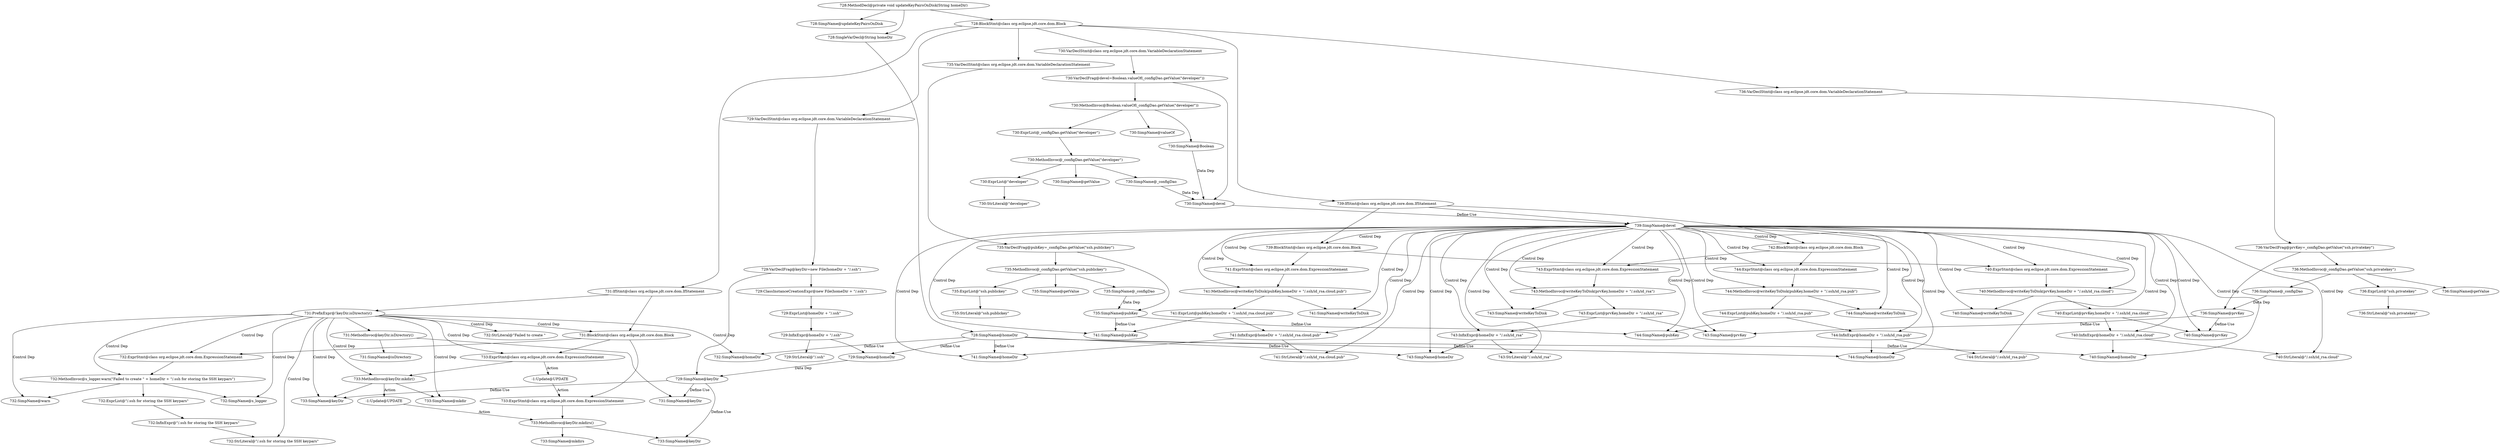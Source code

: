 digraph "ConfigurationServerImpl.updateKeyPairsOnDisk#?,String" {
0 [label="728:SimpName@updateKeyPairsOnDisk" shape=ellipse]
1 [label="728:SimpName@homeDir" shape=ellipse]
2 [label="728:SingleVarDecl@String homeDir" shape=ellipse]
3 [label="729:SimpName@keyDir" shape=ellipse]
4 [label="729:SimpName@homeDir" shape=ellipse]
5 [label="729:StrLiteral@\"/.ssh\"" shape=ellipse]
6 [label="729:InfixExpr@homeDir + \"/.ssh\"" shape=ellipse]
7 [label="729:ExprList@homeDir + \"/.ssh\"" shape=ellipse]
8 [label="729:ClassInstanceCreationExpr@new File(homeDir + \"/.ssh\")" shape=ellipse]
9 [label="729:VarDeclFrag@keyDir=new File(homeDir + \"/.ssh\")" shape=ellipse]
10 [label="729:VarDeclStmt@class org.eclipse.jdt.core.dom.VariableDeclarationStatement" shape=ellipse]
11 [label="730:SimpName@devel" shape=ellipse]
12 [label="730:SimpName@Boolean" shape=ellipse]
13 [label="730:SimpName@valueOf" shape=ellipse]
14 [label="730:SimpName@_configDao" shape=ellipse]
15 [label="730:SimpName@getValue" shape=ellipse]
16 [label="730:StrLiteral@\"developer\"" shape=ellipse]
17 [label="730:ExprList@\"developer\"" shape=ellipse]
18 [label="730:MethodInvoc@_configDao.getValue(\"developer\")" shape=ellipse]
19 [label="730:ExprList@_configDao.getValue(\"developer\")" shape=ellipse]
20 [label="730:MethodInvoc@Boolean.valueOf(_configDao.getValue(\"developer\"))" shape=ellipse]
21 [label="730:VarDeclFrag@devel=Boolean.valueOf(_configDao.getValue(\"developer\"))" shape=ellipse]
22 [label="730:VarDeclStmt@class org.eclipse.jdt.core.dom.VariableDeclarationStatement" shape=ellipse]
23 [label="731:SimpName@keyDir" shape=ellipse]
24 [label="731:SimpName@isDirectory" shape=ellipse]
25 [label="731:MethodInvoc@keyDir.isDirectory()" shape=ellipse]
26 [label="731:PrefixExpr@!keyDir.isDirectory()" shape=ellipse]
27 [label="732:SimpName@s_logger" shape=ellipse]
28 [label="732:SimpName@warn" shape=ellipse]
29 [label="732:StrLiteral@\"Failed to create \"" shape=ellipse]
30 [label="732:SimpName@homeDir" shape=ellipse]
31 [label="732:StrLiteral@\"/.ssh for storing the SSH keypars\"" shape=ellipse]
32 [label="732:InfixExpr@\"/.ssh for storing the SSH keypars\"" shape=ellipse]
33 [label="732:ExprList@\"/.ssh for storing the SSH keypars\"" shape=ellipse]
34 [label="732:MethodInvoc@s_logger.warn(\"Failed to create \" + homeDir + \"/.ssh for storing the SSH keypars\")" shape=ellipse]
35 [label="732:ExprStmt@class org.eclipse.jdt.core.dom.ExpressionStatement" shape=ellipse]
36 [label="733:SimpName@keyDir" shape=ellipse]
37 [label="733:SimpName@mkdir" shape=ellipse]
38 [label="733:MethodInvoc@keyDir.mkdir()" shape=ellipse]
39 [label="733:ExprStmt@class org.eclipse.jdt.core.dom.ExpressionStatement" shape=ellipse]
40 [label="731:BlockStmt@class org.eclipse.jdt.core.dom.Block" shape=ellipse]
41 [label="731:IfStmt@class org.eclipse.jdt.core.dom.IfStatement" shape=ellipse]
42 [label="735:SimpName@pubKey" shape=ellipse]
43 [label="735:SimpName@_configDao" shape=ellipse]
44 [label="735:SimpName@getValue" shape=ellipse]
45 [label="735:StrLiteral@\"ssh.publickey\"" shape=ellipse]
46 [label="735:ExprList@\"ssh.publickey\"" shape=ellipse]
47 [label="735:MethodInvoc@_configDao.getValue(\"ssh.publickey\")" shape=ellipse]
48 [label="735:VarDeclFrag@pubKey=_configDao.getValue(\"ssh.publickey\")" shape=ellipse]
49 [label="735:VarDeclStmt@class org.eclipse.jdt.core.dom.VariableDeclarationStatement" shape=ellipse]
50 [label="736:SimpName@prvKey" shape=ellipse]
51 [label="736:SimpName@_configDao" shape=ellipse]
52 [label="736:SimpName@getValue" shape=ellipse]
53 [label="736:StrLiteral@\"ssh.privatekey\"" shape=ellipse]
54 [label="736:ExprList@\"ssh.privatekey\"" shape=ellipse]
55 [label="736:MethodInvoc@_configDao.getValue(\"ssh.privatekey\")" shape=ellipse]
56 [label="736:VarDeclFrag@prvKey=_configDao.getValue(\"ssh.privatekey\")" shape=ellipse]
57 [label="736:VarDeclStmt@class org.eclipse.jdt.core.dom.VariableDeclarationStatement" shape=ellipse]
58 [label="739:SimpName@devel" shape=ellipse]
59 [label="740:SimpName@writeKeyToDisk" shape=ellipse]
60 [label="740:SimpName@prvKey" shape=ellipse]
61 [label="740:SimpName@homeDir" shape=ellipse]
62 [label="740:StrLiteral@\"/.ssh/id_rsa.cloud\"" shape=ellipse]
63 [label="740:InfixExpr@homeDir + \"/.ssh/id_rsa.cloud\"" shape=ellipse]
64 [label="740:ExprList@prvKey,homeDir + \"/.ssh/id_rsa.cloud\"" shape=ellipse]
65 [label="740:MethodInvoc@writeKeyToDisk(prvKey,homeDir + \"/.ssh/id_rsa.cloud\")" shape=ellipse]
66 [label="740:ExprStmt@class org.eclipse.jdt.core.dom.ExpressionStatement" shape=ellipse]
67 [label="741:SimpName@writeKeyToDisk" shape=ellipse]
68 [label="741:SimpName@pubKey" shape=ellipse]
69 [label="741:SimpName@homeDir" shape=ellipse]
70 [label="741:StrLiteral@\"/.ssh/id_rsa.cloud.pub\"" shape=ellipse]
71 [label="741:InfixExpr@homeDir + \"/.ssh/id_rsa.cloud.pub\"" shape=ellipse]
72 [label="741:ExprList@pubKey,homeDir + \"/.ssh/id_rsa.cloud.pub\"" shape=ellipse]
73 [label="741:MethodInvoc@writeKeyToDisk(pubKey,homeDir + \"/.ssh/id_rsa.cloud.pub\")" shape=ellipse]
74 [label="741:ExprStmt@class org.eclipse.jdt.core.dom.ExpressionStatement" shape=ellipse]
75 [label="739:BlockStmt@class org.eclipse.jdt.core.dom.Block" shape=ellipse]
76 [label="743:SimpName@writeKeyToDisk" shape=ellipse]
77 [label="743:SimpName@prvKey" shape=ellipse]
78 [label="743:SimpName@homeDir" shape=ellipse]
79 [label="743:StrLiteral@\"/.ssh/id_rsa\"" shape=ellipse]
80 [label="743:InfixExpr@homeDir + \"/.ssh/id_rsa\"" shape=ellipse]
81 [label="743:ExprList@prvKey,homeDir + \"/.ssh/id_rsa\"" shape=ellipse]
82 [label="743:MethodInvoc@writeKeyToDisk(prvKey,homeDir + \"/.ssh/id_rsa\")" shape=ellipse]
83 [label="743:ExprStmt@class org.eclipse.jdt.core.dom.ExpressionStatement" shape=ellipse]
84 [label="744:SimpName@writeKeyToDisk" shape=ellipse]
85 [label="744:SimpName@pubKey" shape=ellipse]
86 [label="744:SimpName@homeDir" shape=ellipse]
87 [label="744:StrLiteral@\"/.ssh/id_rsa.pub\"" shape=ellipse]
88 [label="744:InfixExpr@homeDir + \"/.ssh/id_rsa.pub\"" shape=ellipse]
89 [label="744:ExprList@pubKey,homeDir + \"/.ssh/id_rsa.pub\"" shape=ellipse]
90 [label="744:MethodInvoc@writeKeyToDisk(pubKey,homeDir + \"/.ssh/id_rsa.pub\")" shape=ellipse]
91 [label="744:ExprStmt@class org.eclipse.jdt.core.dom.ExpressionStatement" shape=ellipse]
92 [label="742:BlockStmt@class org.eclipse.jdt.core.dom.Block" shape=ellipse]
93 [label="739:IfStmt@class org.eclipse.jdt.core.dom.IfStatement" shape=ellipse]
94 [label="728:BlockStmt@class org.eclipse.jdt.core.dom.Block" shape=ellipse]
95 [label="728:MethodDecl@private void updateKeyPairsOnDisk(String homeDir)" shape=ellipse]
96 [label="733:ExprStmt@class org.eclipse.jdt.core.dom.ExpressionStatement" shape=ellipse]
97 [label="-1:Update@UPDATE" shape=ellipse]
98 [label="733:MethodInvoc@keyDir.mkdirs()" shape=ellipse]
99 [label="-1:Update@UPDATE" shape=ellipse]
100 [label="733:SimpName@keyDir" shape=ellipse]
101 [label="733:SimpName@mkdirs" shape=ellipse]
1 -> 4 [label="Define-Use"];
1 -> 30 [label="Define-Use"];
1 -> 61 [label="Define-Use"];
1 -> 69 [label="Define-Use"];
1 -> 78 [label="Define-Use"];
1 -> 86 [label="Define-Use"];
2 -> 1 [label=""];
3 -> 23 [label="Define-Use"];
3 -> 36 [label="Define-Use"];
3 -> 100 [label="Define-Use"];
4 -> 3 [label="Data Dep"];
6 -> 4 [label=""];
6 -> 5 [label=""];
7 -> 6 [label=""];
8 -> 7 [label=""];
9 -> 3 [label=""];
9 -> 8 [label=""];
10 -> 9 [label=""];
11 -> 58 [label="Define-Use"];
12 -> 11 [label="Data Dep"];
14 -> 11 [label="Data Dep"];
17 -> 16 [label=""];
18 -> 14 [label=""];
18 -> 15 [label=""];
18 -> 17 [label=""];
19 -> 18 [label=""];
20 -> 12 [label=""];
20 -> 13 [label=""];
20 -> 19 [label=""];
21 -> 11 [label=""];
21 -> 20 [label=""];
22 -> 21 [label=""];
25 -> 23 [label=""];
25 -> 24 [label=""];
26 -> 25 [label=""];
26 -> 40 [label="Control Dep"];
26 -> 35 [label="Control Dep"];
26 -> 34 [label="Control Dep"];
26 -> 27 [label="Control Dep"];
26 -> 28 [label="Control Dep"];
26 -> 29 [label="Control Dep"];
26 -> 30 [label="Control Dep"];
26 -> 31 [label="Control Dep"];
26 -> 39 [label="Control Dep"];
26 -> 38 [label="Control Dep"];
26 -> 36 [label="Control Dep"];
26 -> 37 [label="Control Dep"];
32 -> 31 [label=""];
33 -> 32 [label=""];
34 -> 27 [label=""];
34 -> 28 [label=""];
34 -> 33 [label=""];
35 -> 34 [label=""];
38 -> 36 [label=""];
38 -> 37 [label=""];
38 -> 99 [label="Action"];
39 -> 38 [label=""];
39 -> 97 [label="Action"];
40 -> 35 [label=""];
40 -> 39 [label=""];
40 -> 96 [label=""];
41 -> 26 [label=""];
41 -> 40 [label=""];
42 -> 68 [label="Define-Use"];
42 -> 85 [label="Define-Use"];
43 -> 42 [label="Data Dep"];
46 -> 45 [label=""];
47 -> 43 [label=""];
47 -> 44 [label=""];
47 -> 46 [label=""];
48 -> 42 [label=""];
48 -> 47 [label=""];
49 -> 48 [label=""];
50 -> 60 [label="Define-Use"];
50 -> 77 [label="Define-Use"];
51 -> 50 [label="Data Dep"];
54 -> 53 [label=""];
55 -> 51 [label=""];
55 -> 52 [label=""];
55 -> 54 [label=""];
56 -> 50 [label=""];
56 -> 55 [label=""];
57 -> 56 [label=""];
58 -> 75 [label="Control Dep"];
58 -> 66 [label="Control Dep"];
58 -> 65 [label="Control Dep"];
58 -> 59 [label="Control Dep"];
58 -> 60 [label="Control Dep"];
58 -> 63 [label="Control Dep"];
58 -> 61 [label="Control Dep"];
58 -> 62 [label="Control Dep"];
58 -> 74 [label="Control Dep"];
58 -> 73 [label="Control Dep"];
58 -> 67 [label="Control Dep"];
58 -> 68 [label="Control Dep"];
58 -> 71 [label="Control Dep"];
58 -> 69 [label="Control Dep"];
58 -> 70 [label="Control Dep"];
58 -> 92 [label="Control Dep"];
58 -> 83 [label="Control Dep"];
58 -> 82 [label="Control Dep"];
58 -> 76 [label="Control Dep"];
58 -> 77 [label="Control Dep"];
58 -> 80 [label="Control Dep"];
58 -> 78 [label="Control Dep"];
58 -> 79 [label="Control Dep"];
58 -> 91 [label="Control Dep"];
58 -> 90 [label="Control Dep"];
58 -> 84 [label="Control Dep"];
58 -> 85 [label="Control Dep"];
58 -> 88 [label="Control Dep"];
58 -> 86 [label="Control Dep"];
58 -> 87 [label="Control Dep"];
63 -> 61 [label=""];
63 -> 62 [label=""];
64 -> 60 [label=""];
64 -> 63 [label=""];
65 -> 59 [label=""];
65 -> 64 [label=""];
66 -> 65 [label=""];
71 -> 69 [label=""];
71 -> 70 [label=""];
72 -> 68 [label=""];
72 -> 71 [label=""];
73 -> 67 [label=""];
73 -> 72 [label=""];
74 -> 73 [label=""];
75 -> 66 [label=""];
75 -> 74 [label=""];
80 -> 78 [label=""];
80 -> 79 [label=""];
81 -> 77 [label=""];
81 -> 80 [label=""];
82 -> 76 [label=""];
82 -> 81 [label=""];
83 -> 82 [label=""];
88 -> 86 [label=""];
88 -> 87 [label=""];
89 -> 85 [label=""];
89 -> 88 [label=""];
90 -> 84 [label=""];
90 -> 89 [label=""];
91 -> 90 [label=""];
92 -> 83 [label=""];
92 -> 91 [label=""];
93 -> 58 [label=""];
93 -> 75 [label=""];
93 -> 92 [label=""];
94 -> 10 [label=""];
94 -> 22 [label=""];
94 -> 41 [label=""];
94 -> 49 [label=""];
94 -> 57 [label=""];
94 -> 93 [label=""];
95 -> 0 [label=""];
95 -> 2 [label=""];
95 -> 94 [label=""];
96 -> 98 [label=""];
97 -> 96 [label="Action"];
98 -> 100 [label=""];
98 -> 101 [label=""];
99 -> 98 [label="Action"];
}